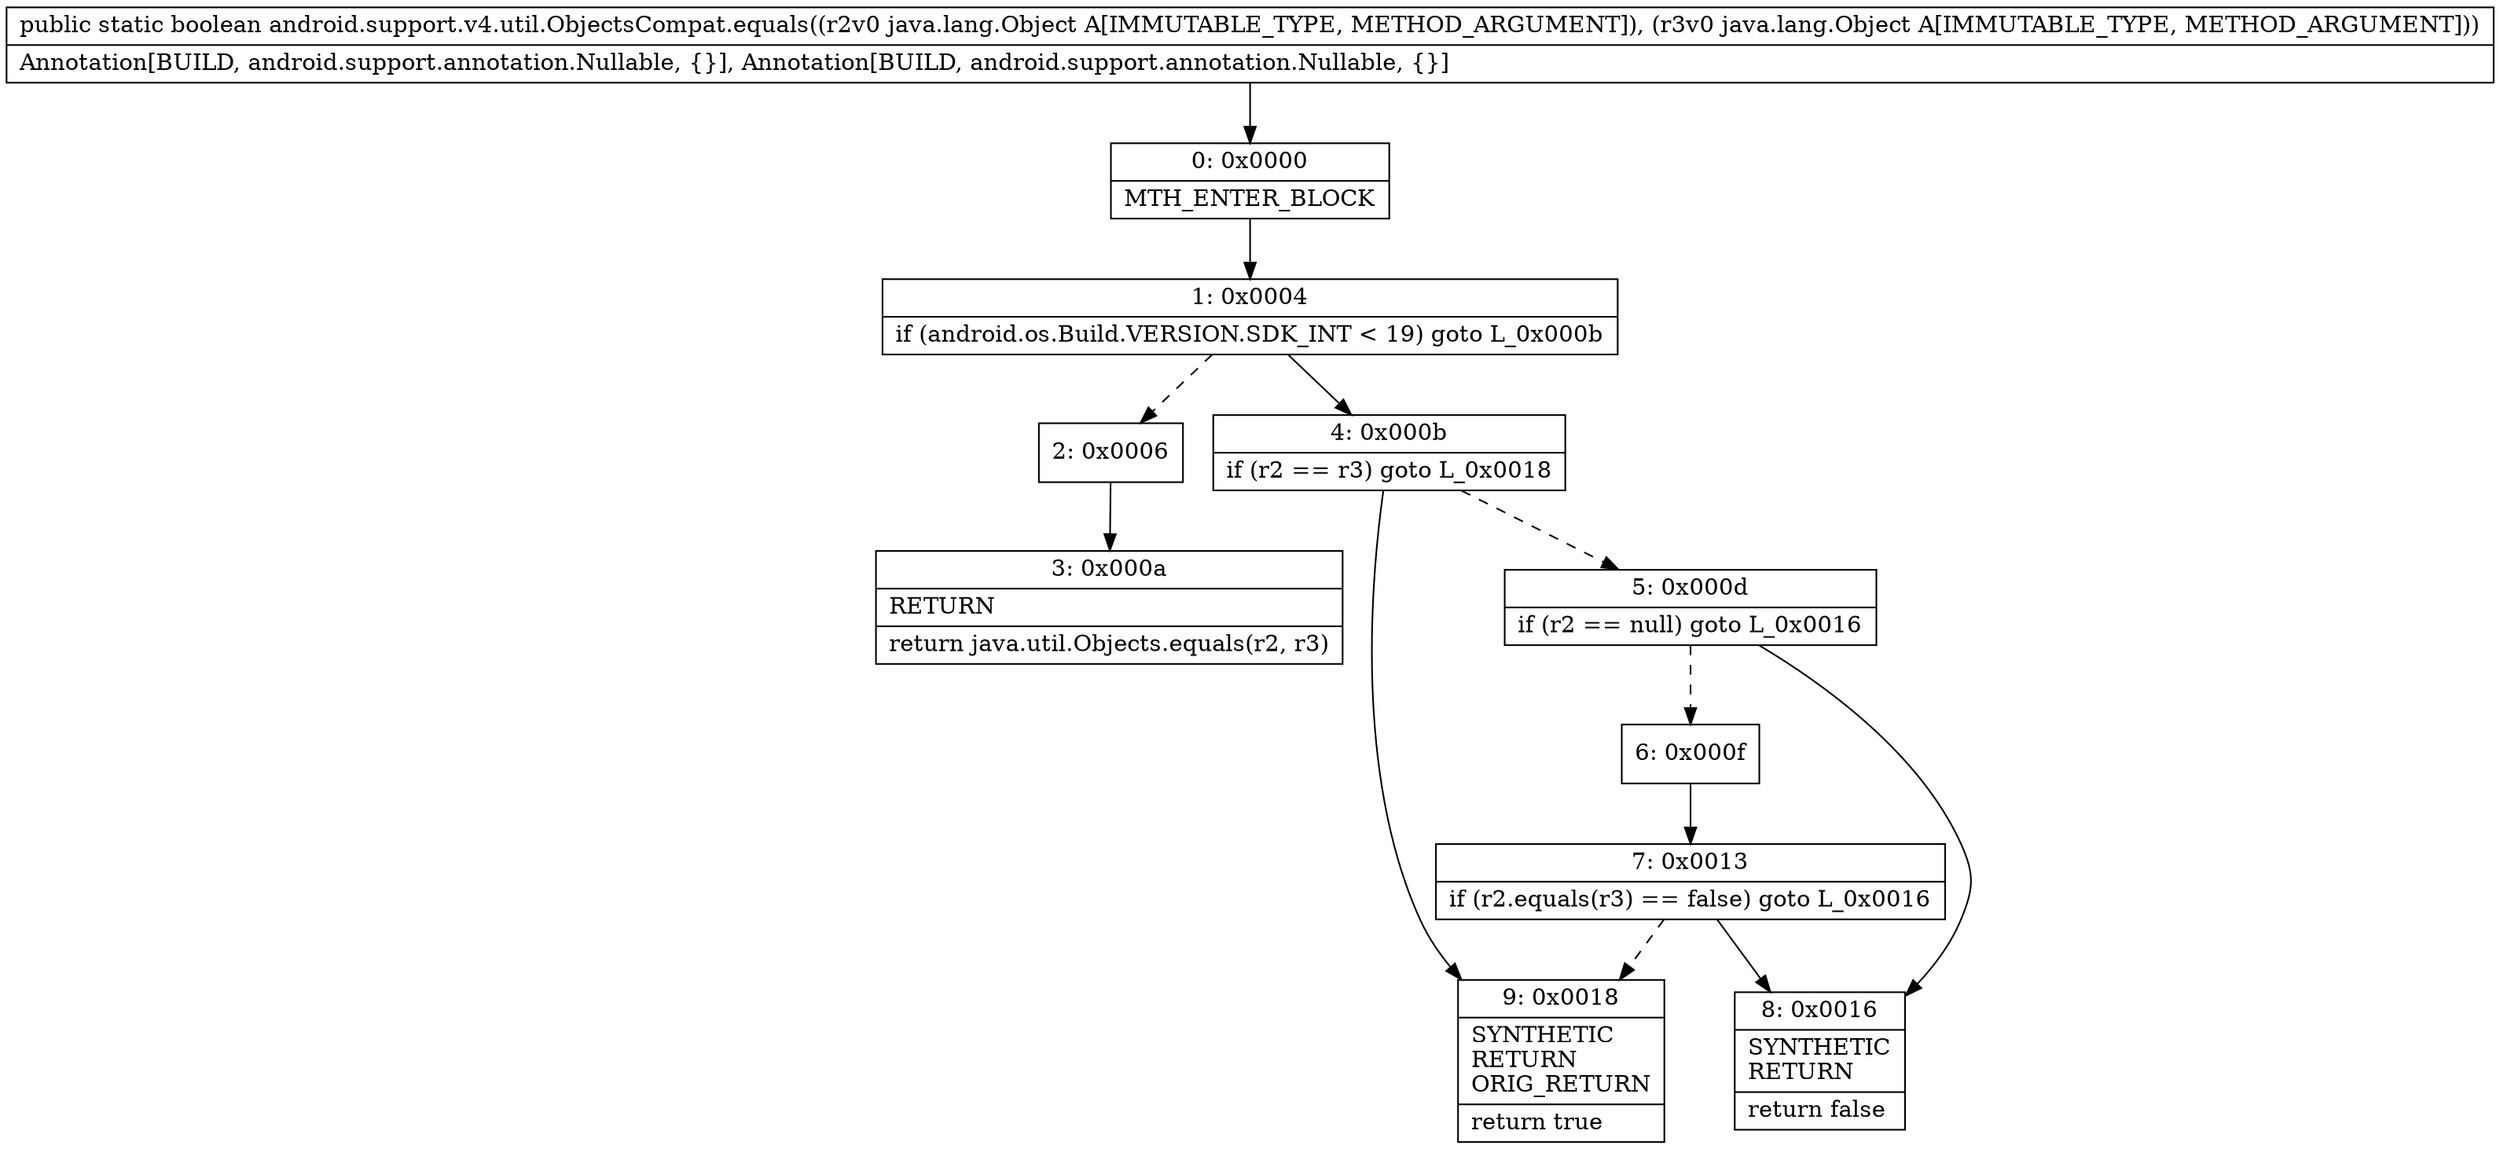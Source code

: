 digraph "CFG forandroid.support.v4.util.ObjectsCompat.equals(Ljava\/lang\/Object;Ljava\/lang\/Object;)Z" {
Node_0 [shape=record,label="{0\:\ 0x0000|MTH_ENTER_BLOCK\l}"];
Node_1 [shape=record,label="{1\:\ 0x0004|if (android.os.Build.VERSION.SDK_INT \< 19) goto L_0x000b\l}"];
Node_2 [shape=record,label="{2\:\ 0x0006}"];
Node_3 [shape=record,label="{3\:\ 0x000a|RETURN\l|return java.util.Objects.equals(r2, r3)\l}"];
Node_4 [shape=record,label="{4\:\ 0x000b|if (r2 == r3) goto L_0x0018\l}"];
Node_5 [shape=record,label="{5\:\ 0x000d|if (r2 == null) goto L_0x0016\l}"];
Node_6 [shape=record,label="{6\:\ 0x000f}"];
Node_7 [shape=record,label="{7\:\ 0x0013|if (r2.equals(r3) == false) goto L_0x0016\l}"];
Node_8 [shape=record,label="{8\:\ 0x0016|SYNTHETIC\lRETURN\l|return false\l}"];
Node_9 [shape=record,label="{9\:\ 0x0018|SYNTHETIC\lRETURN\lORIG_RETURN\l|return true\l}"];
MethodNode[shape=record,label="{public static boolean android.support.v4.util.ObjectsCompat.equals((r2v0 java.lang.Object A[IMMUTABLE_TYPE, METHOD_ARGUMENT]), (r3v0 java.lang.Object A[IMMUTABLE_TYPE, METHOD_ARGUMENT]))  | Annotation[BUILD, android.support.annotation.Nullable, \{\}], Annotation[BUILD, android.support.annotation.Nullable, \{\}]\l}"];
MethodNode -> Node_0;
Node_0 -> Node_1;
Node_1 -> Node_2[style=dashed];
Node_1 -> Node_4;
Node_2 -> Node_3;
Node_4 -> Node_5[style=dashed];
Node_4 -> Node_9;
Node_5 -> Node_6[style=dashed];
Node_5 -> Node_8;
Node_6 -> Node_7;
Node_7 -> Node_8;
Node_7 -> Node_9[style=dashed];
}

